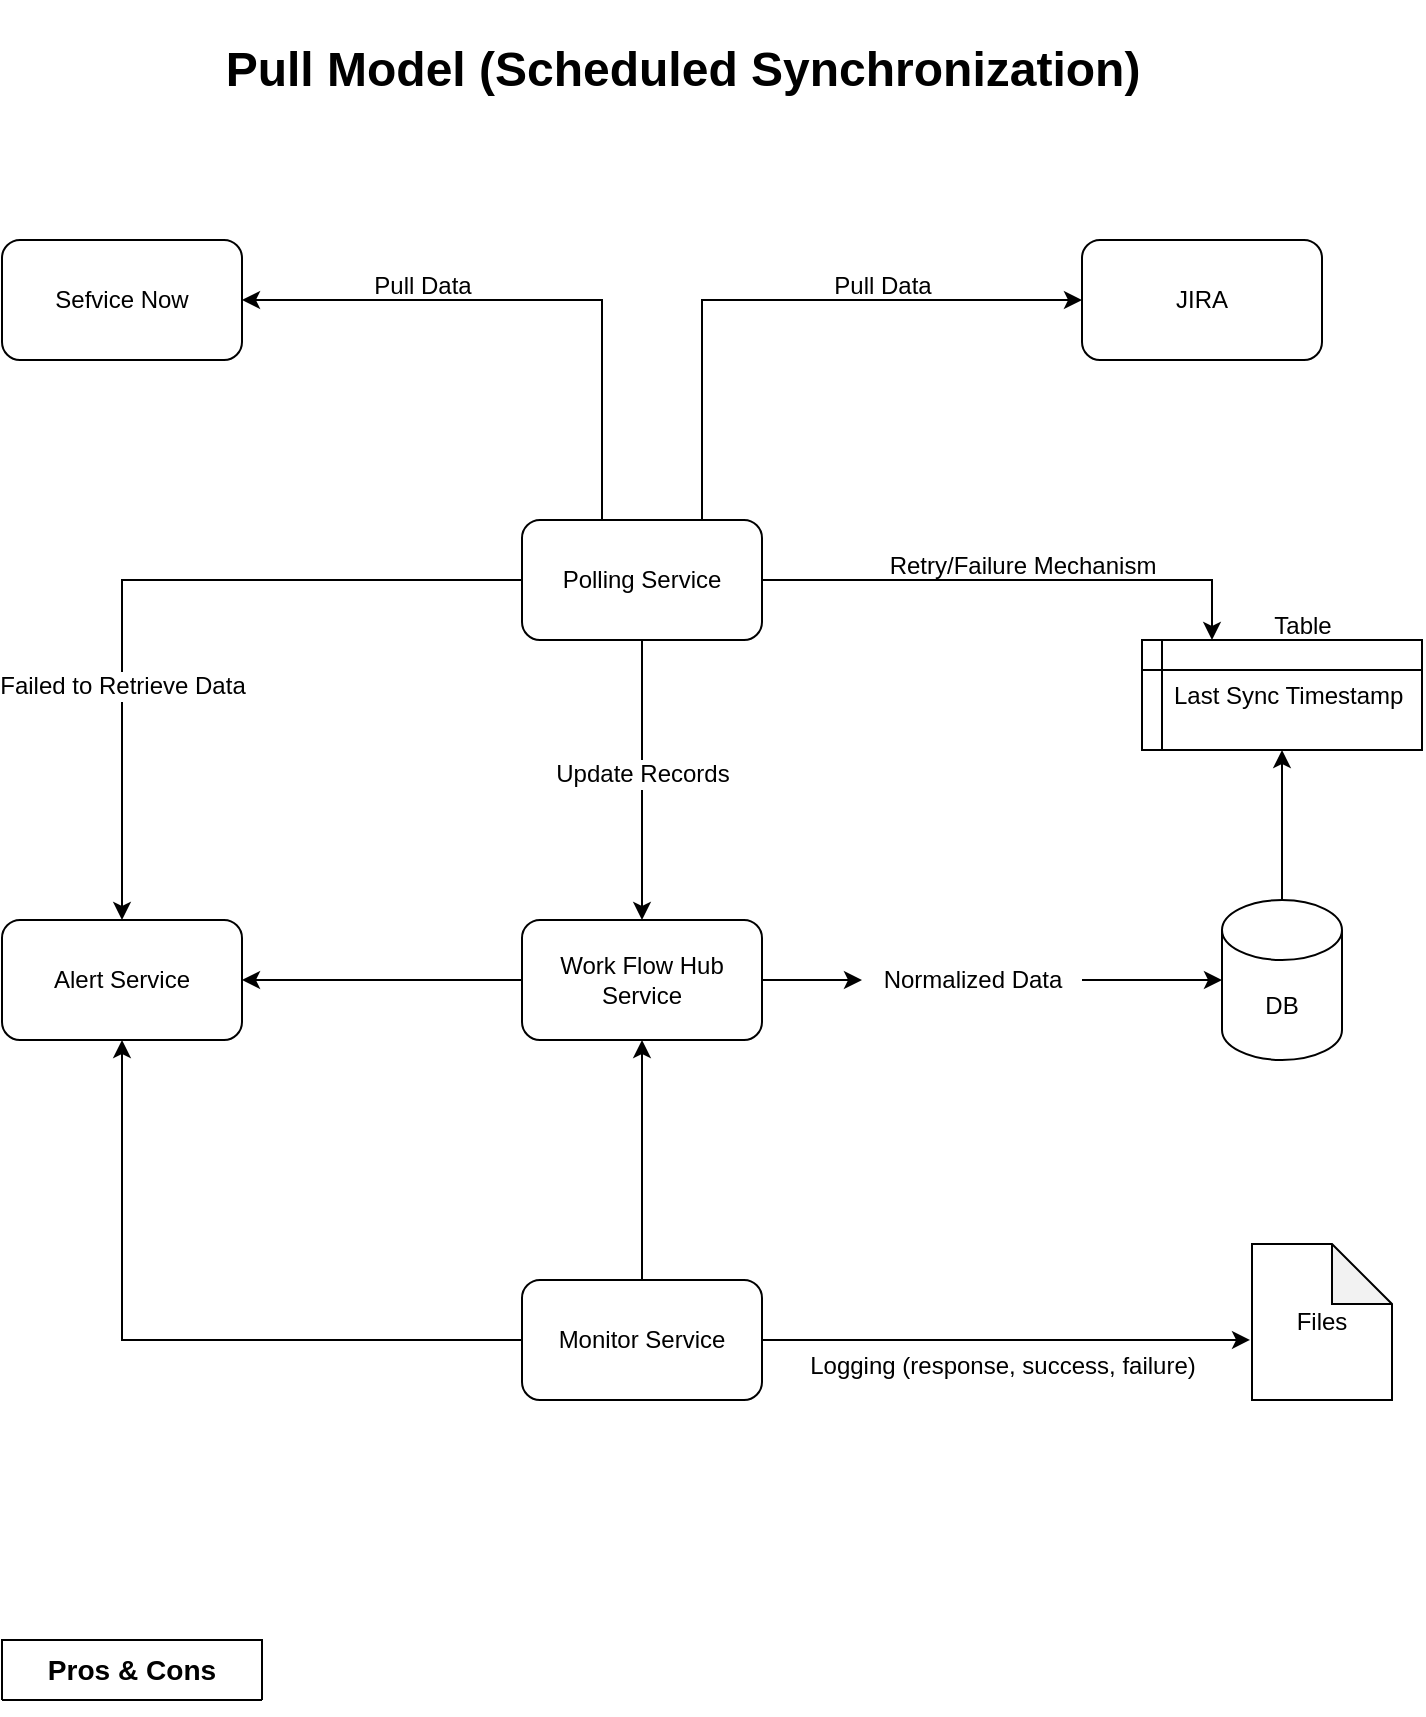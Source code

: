 <mxfile version="26.2.14">
  <diagram name="Page-1" id="ApnL_jyLXFxhoMhJq-R4">
    <mxGraphModel dx="2431" dy="914" grid="1" gridSize="10" guides="1" tooltips="1" connect="1" arrows="1" fold="1" page="1" pageScale="1" pageWidth="850" pageHeight="1100" math="0" shadow="0">
      <root>
        <mxCell id="0" />
        <mxCell id="1" parent="0" />
        <mxCell id="5IEd1D8y2sKXLxusC1cx-6" style="edgeStyle=orthogonalEdgeStyle;rounded=0;orthogonalLoop=1;jettySize=auto;html=1;exitX=0.5;exitY=0;exitDx=0;exitDy=0;entryX=1;entryY=0.5;entryDx=0;entryDy=0;" edge="1" parent="1" source="5IEd1D8y2sKXLxusC1cx-1" target="5IEd1D8y2sKXLxusC1cx-3">
          <mxGeometry relative="1" as="geometry">
            <Array as="points">
              <mxPoint x="370" y="290" />
              <mxPoint x="370" y="180" />
            </Array>
          </mxGeometry>
        </mxCell>
        <mxCell id="5IEd1D8y2sKXLxusC1cx-7" style="edgeStyle=orthogonalEdgeStyle;rounded=0;orthogonalLoop=1;jettySize=auto;html=1;exitX=0.75;exitY=0;exitDx=0;exitDy=0;entryX=0;entryY=0.5;entryDx=0;entryDy=0;" edge="1" parent="1" source="5IEd1D8y2sKXLxusC1cx-1" target="5IEd1D8y2sKXLxusC1cx-2">
          <mxGeometry relative="1" as="geometry" />
        </mxCell>
        <mxCell id="5IEd1D8y2sKXLxusC1cx-10" style="edgeStyle=orthogonalEdgeStyle;rounded=0;orthogonalLoop=1;jettySize=auto;html=1;exitX=0.5;exitY=1;exitDx=0;exitDy=0;entryX=0.5;entryY=0;entryDx=0;entryDy=0;" edge="1" parent="1" source="5IEd1D8y2sKXLxusC1cx-1" target="5IEd1D8y2sKXLxusC1cx-9">
          <mxGeometry relative="1" as="geometry" />
        </mxCell>
        <mxCell id="5IEd1D8y2sKXLxusC1cx-15" value="&lt;font style=&quot;font-size: 12px;&quot;&gt;Update Records&lt;/font&gt;" style="edgeLabel;html=1;align=center;verticalAlign=middle;resizable=0;points=[];" vertex="1" connectable="0" parent="5IEd1D8y2sKXLxusC1cx-10">
          <mxGeometry x="-0.05" y="4" relative="1" as="geometry">
            <mxPoint x="-4" as="offset" />
          </mxGeometry>
        </mxCell>
        <mxCell id="5IEd1D8y2sKXLxusC1cx-25" style="edgeStyle=orthogonalEdgeStyle;rounded=0;orthogonalLoop=1;jettySize=auto;html=1;exitX=1;exitY=0.5;exitDx=0;exitDy=0;entryX=0.25;entryY=0;entryDx=0;entryDy=0;" edge="1" parent="1" source="5IEd1D8y2sKXLxusC1cx-1" target="5IEd1D8y2sKXLxusC1cx-19">
          <mxGeometry relative="1" as="geometry" />
        </mxCell>
        <mxCell id="5IEd1D8y2sKXLxusC1cx-43" style="edgeStyle=orthogonalEdgeStyle;rounded=0;orthogonalLoop=1;jettySize=auto;html=1;exitX=0;exitY=0.5;exitDx=0;exitDy=0;entryX=0.5;entryY=0;entryDx=0;entryDy=0;" edge="1" parent="1" source="5IEd1D8y2sKXLxusC1cx-1" target="5IEd1D8y2sKXLxusC1cx-28">
          <mxGeometry relative="1" as="geometry" />
        </mxCell>
        <mxCell id="5IEd1D8y2sKXLxusC1cx-47" value="&lt;font style=&quot;font-size: 12px;&quot;&gt;Failed to Retrieve Data&lt;/font&gt;" style="edgeLabel;html=1;align=center;verticalAlign=middle;resizable=0;points=[];" vertex="1" connectable="0" parent="5IEd1D8y2sKXLxusC1cx-43">
          <mxGeometry x="0.091" y="1" relative="1" as="geometry">
            <mxPoint x="-1" y="51" as="offset" />
          </mxGeometry>
        </mxCell>
        <mxCell id="5IEd1D8y2sKXLxusC1cx-1" value="Polling Service" style="rounded=1;whiteSpace=wrap;html=1;" vertex="1" parent="1">
          <mxGeometry x="330" y="290" width="120" height="60" as="geometry" />
        </mxCell>
        <mxCell id="5IEd1D8y2sKXLxusC1cx-2" value="JIRA" style="rounded=1;whiteSpace=wrap;html=1;" vertex="1" parent="1">
          <mxGeometry x="610" y="150" width="120" height="60" as="geometry" />
        </mxCell>
        <mxCell id="5IEd1D8y2sKXLxusC1cx-3" value="Sefvice Now" style="rounded=1;whiteSpace=wrap;html=1;" vertex="1" parent="1">
          <mxGeometry x="70" y="150" width="120" height="60" as="geometry" />
        </mxCell>
        <mxCell id="5IEd1D8y2sKXLxusC1cx-17" style="edgeStyle=orthogonalEdgeStyle;rounded=0;orthogonalLoop=1;jettySize=auto;html=1;exitX=1;exitY=0.5;exitDx=0;exitDy=0;" edge="1" parent="1" source="5IEd1D8y2sKXLxusC1cx-18" target="5IEd1D8y2sKXLxusC1cx-16">
          <mxGeometry relative="1" as="geometry" />
        </mxCell>
        <mxCell id="5IEd1D8y2sKXLxusC1cx-49" style="edgeStyle=orthogonalEdgeStyle;rounded=0;orthogonalLoop=1;jettySize=auto;html=1;exitX=0;exitY=0.5;exitDx=0;exitDy=0;entryX=1;entryY=0.5;entryDx=0;entryDy=0;" edge="1" parent="1" source="5IEd1D8y2sKXLxusC1cx-9" target="5IEd1D8y2sKXLxusC1cx-28">
          <mxGeometry relative="1" as="geometry" />
        </mxCell>
        <mxCell id="5IEd1D8y2sKXLxusC1cx-9" value="Work Flow Hub&lt;br&gt;Service" style="rounded=1;whiteSpace=wrap;html=1;" vertex="1" parent="1">
          <mxGeometry x="330" y="490" width="120" height="60" as="geometry" />
        </mxCell>
        <mxCell id="5IEd1D8y2sKXLxusC1cx-11" value="Pull Data" style="text;html=1;align=center;verticalAlign=middle;resizable=0;points=[];autosize=1;strokeColor=none;fillColor=none;" vertex="1" parent="1">
          <mxGeometry x="245" y="158" width="70" height="30" as="geometry" />
        </mxCell>
        <mxCell id="5IEd1D8y2sKXLxusC1cx-14" value="Pull Data" style="text;html=1;align=center;verticalAlign=middle;resizable=0;points=[];autosize=1;strokeColor=none;fillColor=none;" vertex="1" parent="1">
          <mxGeometry x="475" y="158" width="70" height="30" as="geometry" />
        </mxCell>
        <mxCell id="5IEd1D8y2sKXLxusC1cx-16" value="DB" style="shape=cylinder3;whiteSpace=wrap;html=1;boundedLbl=1;backgroundOutline=1;size=15;" vertex="1" parent="1">
          <mxGeometry x="680" y="480" width="60" height="80" as="geometry" />
        </mxCell>
        <mxCell id="5IEd1D8y2sKXLxusC1cx-19" value="&amp;nbsp; Last Sync Timestamp" style="shape=internalStorage;whiteSpace=wrap;html=1;backgroundOutline=1;dx=10;dy=15;" vertex="1" parent="1">
          <mxGeometry x="640" y="350" width="140" height="55" as="geometry" />
        </mxCell>
        <mxCell id="5IEd1D8y2sKXLxusC1cx-22" style="edgeStyle=orthogonalEdgeStyle;rounded=0;orthogonalLoop=1;jettySize=auto;html=1;exitX=0.5;exitY=0;exitDx=0;exitDy=0;exitPerimeter=0;entryX=0.5;entryY=1;entryDx=0;entryDy=0;" edge="1" parent="1" source="5IEd1D8y2sKXLxusC1cx-16" target="5IEd1D8y2sKXLxusC1cx-19">
          <mxGeometry relative="1" as="geometry">
            <mxPoint x="710" y="420" as="targetPoint" />
          </mxGeometry>
        </mxCell>
        <mxCell id="5IEd1D8y2sKXLxusC1cx-26" value="Retry/Failure Mechanism" style="text;html=1;align=center;verticalAlign=middle;resizable=0;points=[];autosize=1;strokeColor=none;fillColor=none;" vertex="1" parent="1">
          <mxGeometry x="500" y="298" width="160" height="30" as="geometry" />
        </mxCell>
        <mxCell id="5IEd1D8y2sKXLxusC1cx-27" value="Table" style="text;html=1;align=center;verticalAlign=middle;resizable=0;points=[];autosize=1;strokeColor=none;fillColor=none;" vertex="1" parent="1">
          <mxGeometry x="695" y="328" width="50" height="30" as="geometry" />
        </mxCell>
        <mxCell id="5IEd1D8y2sKXLxusC1cx-28" value="Alert Service" style="rounded=1;whiteSpace=wrap;html=1;" vertex="1" parent="1">
          <mxGeometry x="70" y="490" width="120" height="60" as="geometry" />
        </mxCell>
        <mxCell id="5IEd1D8y2sKXLxusC1cx-33" style="edgeStyle=orthogonalEdgeStyle;rounded=0;orthogonalLoop=1;jettySize=auto;html=1;exitX=0.5;exitY=0;exitDx=0;exitDy=0;entryX=0.5;entryY=1;entryDx=0;entryDy=0;" edge="1" parent="1" source="5IEd1D8y2sKXLxusC1cx-29" target="5IEd1D8y2sKXLxusC1cx-9">
          <mxGeometry relative="1" as="geometry" />
        </mxCell>
        <mxCell id="5IEd1D8y2sKXLxusC1cx-34" style="edgeStyle=orthogonalEdgeStyle;rounded=0;orthogonalLoop=1;jettySize=auto;html=1;exitX=0;exitY=0.5;exitDx=0;exitDy=0;entryX=0.5;entryY=1;entryDx=0;entryDy=0;" edge="1" parent="1" source="5IEd1D8y2sKXLxusC1cx-29" target="5IEd1D8y2sKXLxusC1cx-28">
          <mxGeometry relative="1" as="geometry" />
        </mxCell>
        <mxCell id="5IEd1D8y2sKXLxusC1cx-29" value="Monitor Service" style="rounded=1;whiteSpace=wrap;html=1;" vertex="1" parent="1">
          <mxGeometry x="330" y="670" width="120" height="60" as="geometry" />
        </mxCell>
        <mxCell id="5IEd1D8y2sKXLxusC1cx-35" style="edgeStyle=orthogonalEdgeStyle;rounded=0;orthogonalLoop=1;jettySize=auto;html=1;exitX=1;exitY=0.5;exitDx=0;exitDy=0;entryX=-0.014;entryY=0.615;entryDx=0;entryDy=0;entryPerimeter=0;" edge="1" parent="1" source="5IEd1D8y2sKXLxusC1cx-29" target="5IEd1D8y2sKXLxusC1cx-50">
          <mxGeometry relative="1" as="geometry" />
        </mxCell>
        <mxCell id="5IEd1D8y2sKXLxusC1cx-36" value="Logging (response, success, failure)" style="text;html=1;align=center;verticalAlign=middle;resizable=0;points=[];autosize=1;strokeColor=none;fillColor=none;" vertex="1" parent="1">
          <mxGeometry x="460" y="698" width="220" height="30" as="geometry" />
        </mxCell>
        <mxCell id="5IEd1D8y2sKXLxusC1cx-42" value="" style="edgeStyle=orthogonalEdgeStyle;rounded=0;orthogonalLoop=1;jettySize=auto;html=1;exitX=1;exitY=0.5;exitDx=0;exitDy=0;" edge="1" parent="1" source="5IEd1D8y2sKXLxusC1cx-9" target="5IEd1D8y2sKXLxusC1cx-18">
          <mxGeometry relative="1" as="geometry">
            <mxPoint x="450" y="520" as="sourcePoint" />
            <mxPoint x="670" y="520" as="targetPoint" />
          </mxGeometry>
        </mxCell>
        <mxCell id="5IEd1D8y2sKXLxusC1cx-18" value="Normalized D&lt;span style=&quot;background-color: transparent; color: light-dark(rgb(0, 0, 0), rgb(255, 255, 255));&quot;&gt;ata&lt;/span&gt;" style="text;html=1;align=center;verticalAlign=middle;resizable=0;points=[];autosize=1;strokeColor=none;fillColor=none;" vertex="1" parent="1">
          <mxGeometry x="500" y="505" width="110" height="30" as="geometry" />
        </mxCell>
        <mxCell id="5IEd1D8y2sKXLxusC1cx-50" value="Files" style="shape=note;whiteSpace=wrap;html=1;backgroundOutline=1;darkOpacity=0.05;" vertex="1" parent="1">
          <mxGeometry x="695" y="652" width="70" height="78" as="geometry" />
        </mxCell>
        <mxCell id="5IEd1D8y2sKXLxusC1cx-51" value="&lt;h1&gt;Pull Model (Scheduled Synchronization)&lt;/h1&gt;" style="text;html=1;align=center;verticalAlign=middle;resizable=0;points=[];autosize=1;strokeColor=none;fillColor=none;" vertex="1" parent="1">
          <mxGeometry x="170" y="30" width="480" height="70" as="geometry" />
        </mxCell>
        <mxCell id="5IEd1D8y2sKXLxusC1cx-52" value="&lt;h3&gt;Pros &amp;amp; Cons&lt;/h3&gt;" style="swimlane;fontStyle=0;childLayout=stackLayout;horizontal=1;startSize=30;horizontalStack=0;resizeParent=1;resizeParentMax=0;resizeLast=0;collapsible=1;marginBottom=0;whiteSpace=wrap;html=1;" vertex="1" collapsed="1" parent="1">
          <mxGeometry x="70" y="850" width="130" height="30" as="geometry">
            <mxRectangle x="70" y="850" width="400" height="180" as="alternateBounds" />
          </mxGeometry>
        </mxCell>
        <mxCell id="5IEd1D8y2sKXLxusC1cx-55" value="&lt;font style=&quot;color: rgb(0, 153, 0);&quot;&gt;+ &lt;font style=&quot;font-size: 13px;&quot;&gt;Simple to start&lt;/font&gt;&lt;/font&gt;" style="text;strokeColor=none;fillColor=none;align=left;verticalAlign=middle;spacingLeft=4;spacingRight=4;overflow=hidden;points=[[0,0.5],[1,0.5]];portConstraint=eastwest;rotatable=0;whiteSpace=wrap;html=1;" vertex="1" parent="5IEd1D8y2sKXLxusC1cx-52">
          <mxGeometry y="30" width="400" height="30" as="geometry" />
        </mxCell>
        <mxCell id="5IEd1D8y2sKXLxusC1cx-53" value="&lt;font style=&quot;font-size: 13px; color: rgb(0, 153, 0);&quot;&gt;+ Full control over data &amp;amp; services&lt;/font&gt;" style="text;strokeColor=none;fillColor=none;align=left;verticalAlign=middle;spacingLeft=4;spacingRight=4;overflow=hidden;points=[[0,0.5],[1,0.5]];portConstraint=eastwest;rotatable=0;whiteSpace=wrap;html=1;" vertex="1" parent="5IEd1D8y2sKXLxusC1cx-52">
          <mxGeometry y="60" width="400" height="30" as="geometry" />
        </mxCell>
        <mxCell id="5IEd1D8y2sKXLxusC1cx-54" value="&lt;font style=&quot;font-size: 13px; color: rgb(0, 153, 0);&quot;&gt;+ Better error handling &amp;amp; retry mechanism&amp;nbsp;&lt;/font&gt;" style="text;strokeColor=none;fillColor=none;align=left;verticalAlign=middle;spacingLeft=4;spacingRight=4;overflow=hidden;points=[[0,0.5],[1,0.5]];portConstraint=eastwest;rotatable=0;whiteSpace=wrap;html=1;" vertex="1" parent="5IEd1D8y2sKXLxusC1cx-52">
          <mxGeometry y="90" width="400" height="30" as="geometry" />
        </mxCell>
        <mxCell id="5IEd1D8y2sKXLxusC1cx-58" value="&lt;font style=&quot;font-size: 13px; color: rgb(153, 0, 0);&quot;&gt;- Chances to lag behind the real time updates&lt;/font&gt;" style="text;strokeColor=none;fillColor=none;align=left;verticalAlign=middle;spacingLeft=4;spacingRight=4;overflow=hidden;points=[[0,0.5],[1,0.5]];portConstraint=eastwest;rotatable=0;whiteSpace=wrap;html=1;" vertex="1" parent="5IEd1D8y2sKXLxusC1cx-52">
          <mxGeometry y="120" width="400" height="30" as="geometry" />
        </mxCell>
        <mxCell id="5IEd1D8y2sKXLxusC1cx-57" value="&lt;font style=&quot;font-size: 13px; color: rgb(153, 0, 0);&quot;&gt;- Consume bandwidth even no update present&lt;/font&gt;" style="text;strokeColor=none;fillColor=none;align=left;verticalAlign=middle;spacingLeft=4;spacingRight=4;overflow=hidden;points=[[0,0.5],[1,0.5]];portConstraint=eastwest;rotatable=0;whiteSpace=wrap;html=1;" vertex="1" parent="5IEd1D8y2sKXLxusC1cx-52">
          <mxGeometry y="150" width="400" height="30" as="geometry" />
        </mxCell>
      </root>
    </mxGraphModel>
  </diagram>
</mxfile>
